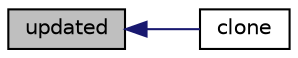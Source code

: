 digraph "updated"
{
  bgcolor="transparent";
  edge [fontname="Helvetica",fontsize="10",labelfontname="Helvetica",labelfontsize="10"];
  node [fontname="Helvetica",fontsize="10",shape=record];
  rankdir="LR";
  Node496 [label="updated",height=0.2,width=0.4,color="black", fillcolor="grey75", style="filled", fontcolor="black"];
  Node496 -> Node497 [dir="back",color="midnightblue",fontsize="10",style="solid",fontname="Helvetica"];
  Node497 [label="clone",height=0.2,width=0.4,color="black",URL="$a26057.html#afff6d4f7511147e0c8a4b8a5448296ec",tooltip="Construct and return a clone, resetting the face list. "];
}
